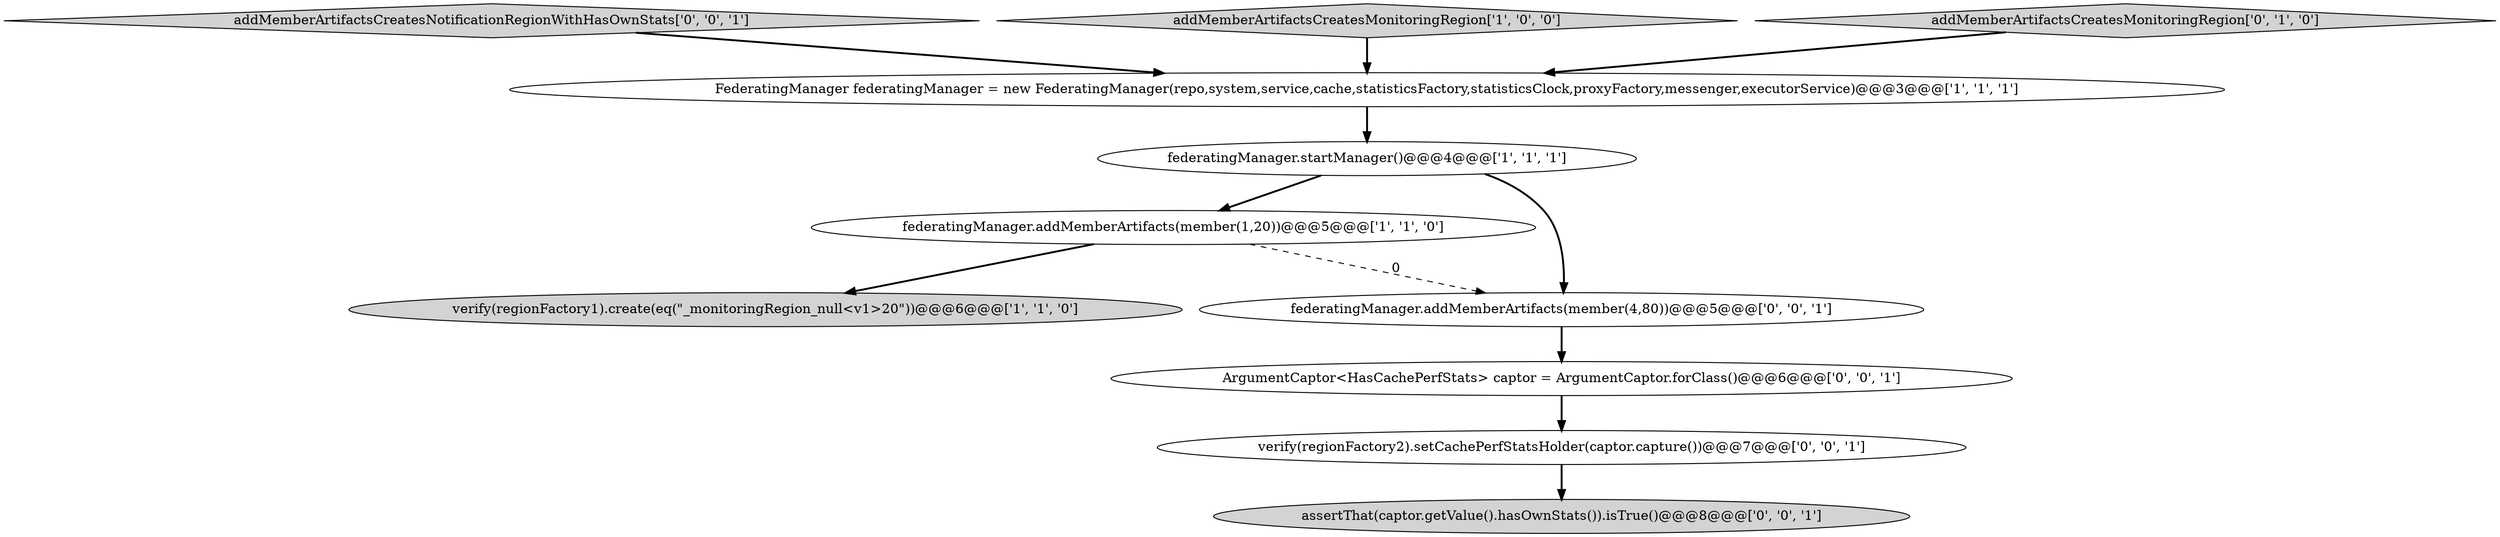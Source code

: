 digraph {
2 [style = filled, label = "federatingManager.startManager()@@@4@@@['1', '1', '1']", fillcolor = white, shape = ellipse image = "AAA0AAABBB1BBB"];
9 [style = filled, label = "addMemberArtifactsCreatesNotificationRegionWithHasOwnStats['0', '0', '1']", fillcolor = lightgray, shape = diamond image = "AAA0AAABBB3BBB"];
1 [style = filled, label = "FederatingManager federatingManager = new FederatingManager(repo,system,service,cache,statisticsFactory,statisticsClock,proxyFactory,messenger,executorService)@@@3@@@['1', '1', '1']", fillcolor = white, shape = ellipse image = "AAA0AAABBB1BBB"];
0 [style = filled, label = "addMemberArtifactsCreatesMonitoringRegion['1', '0', '0']", fillcolor = lightgray, shape = diamond image = "AAA0AAABBB1BBB"];
3 [style = filled, label = "federatingManager.addMemberArtifacts(member(1,20))@@@5@@@['1', '1', '0']", fillcolor = white, shape = ellipse image = "AAA0AAABBB1BBB"];
7 [style = filled, label = "assertThat(captor.getValue().hasOwnStats()).isTrue()@@@8@@@['0', '0', '1']", fillcolor = lightgray, shape = ellipse image = "AAA0AAABBB3BBB"];
5 [style = filled, label = "addMemberArtifactsCreatesMonitoringRegion['0', '1', '0']", fillcolor = lightgray, shape = diamond image = "AAA0AAABBB2BBB"];
4 [style = filled, label = "verify(regionFactory1).create(eq(\"_monitoringRegion_null<v1>20\"))@@@6@@@['1', '1', '0']", fillcolor = lightgray, shape = ellipse image = "AAA0AAABBB1BBB"];
6 [style = filled, label = "federatingManager.addMemberArtifacts(member(4,80))@@@5@@@['0', '0', '1']", fillcolor = white, shape = ellipse image = "AAA0AAABBB3BBB"];
10 [style = filled, label = "verify(regionFactory2).setCachePerfStatsHolder(captor.capture())@@@7@@@['0', '0', '1']", fillcolor = white, shape = ellipse image = "AAA0AAABBB3BBB"];
8 [style = filled, label = "ArgumentCaptor<HasCachePerfStats> captor = ArgumentCaptor.forClass()@@@6@@@['0', '0', '1']", fillcolor = white, shape = ellipse image = "AAA0AAABBB3BBB"];
2->6 [style = bold, label=""];
10->7 [style = bold, label=""];
3->6 [style = dashed, label="0"];
9->1 [style = bold, label=""];
1->2 [style = bold, label=""];
3->4 [style = bold, label=""];
0->1 [style = bold, label=""];
6->8 [style = bold, label=""];
8->10 [style = bold, label=""];
2->3 [style = bold, label=""];
5->1 [style = bold, label=""];
}
